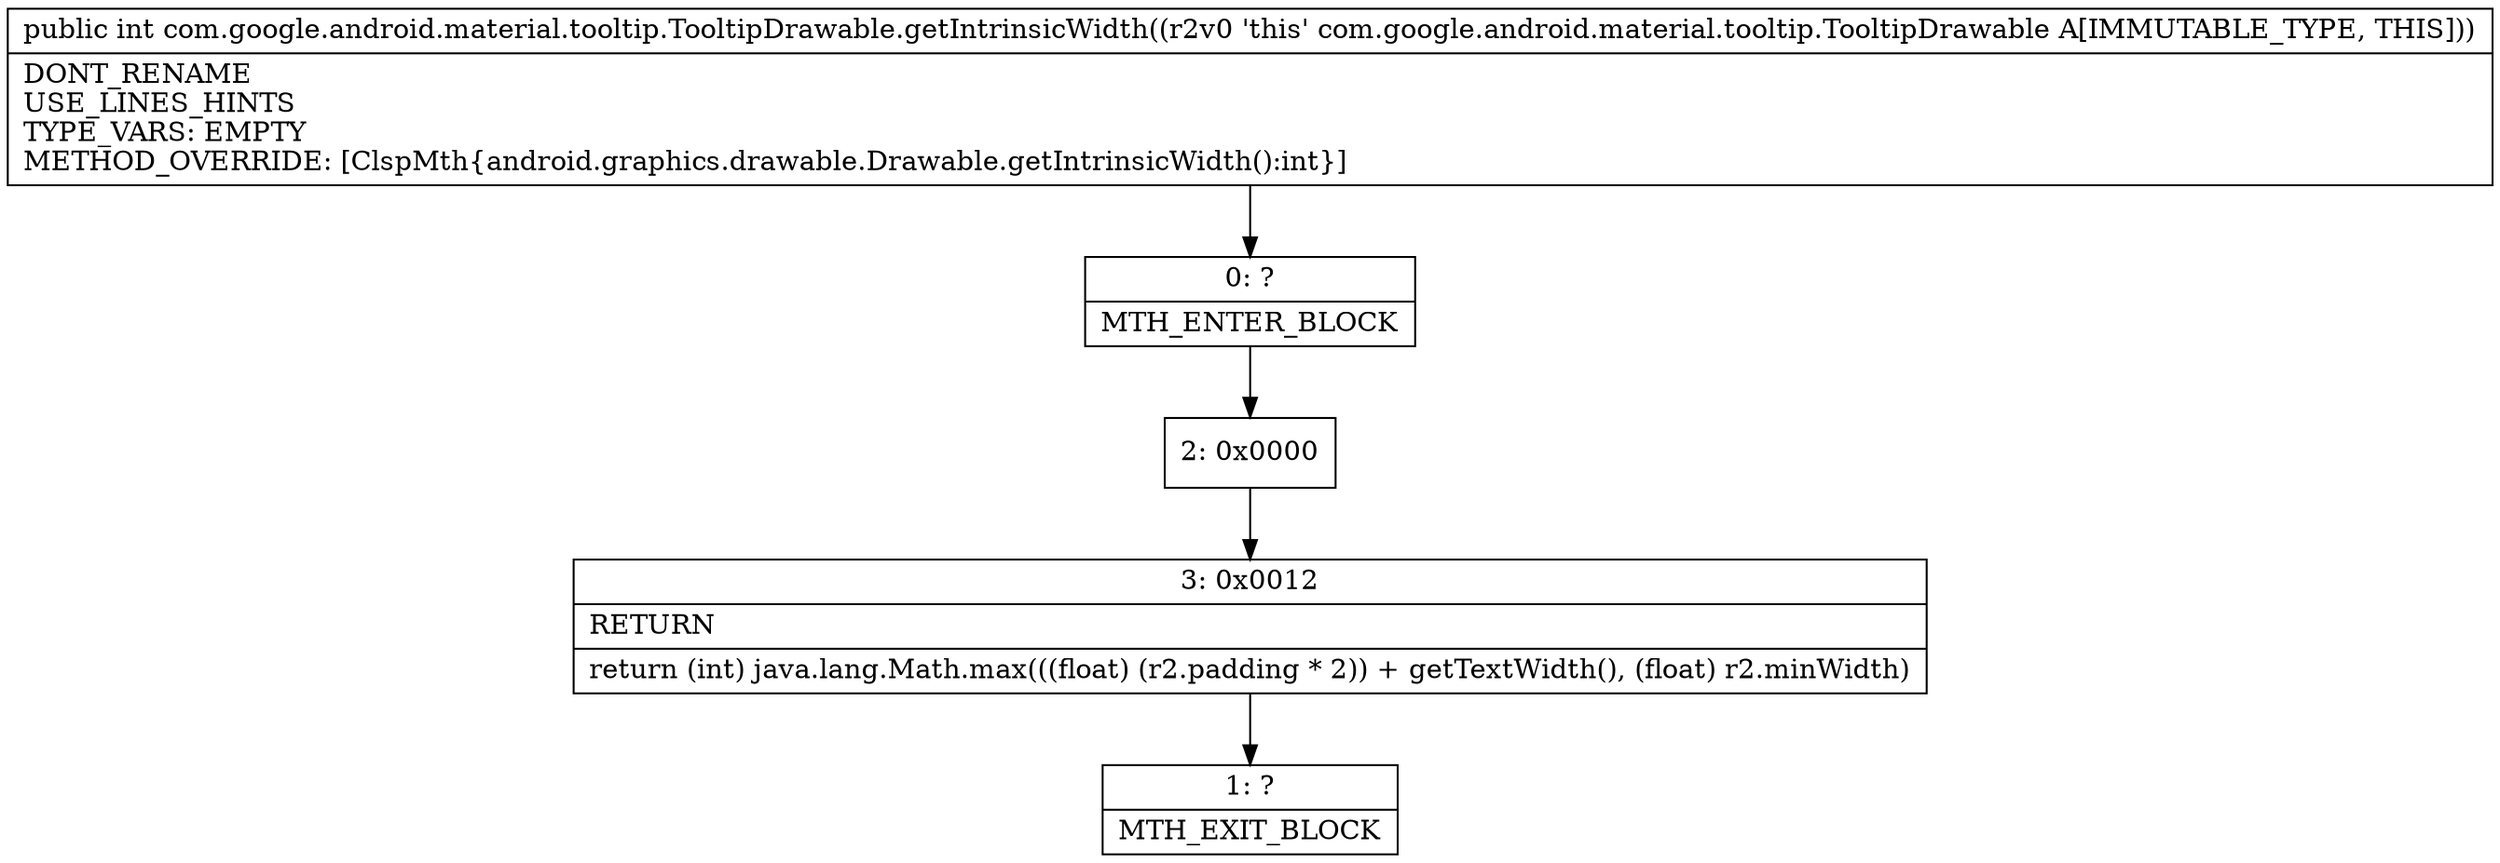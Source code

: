 digraph "CFG forcom.google.android.material.tooltip.TooltipDrawable.getIntrinsicWidth()I" {
Node_0 [shape=record,label="{0\:\ ?|MTH_ENTER_BLOCK\l}"];
Node_2 [shape=record,label="{2\:\ 0x0000}"];
Node_3 [shape=record,label="{3\:\ 0x0012|RETURN\l|return (int) java.lang.Math.max(((float) (r2.padding * 2)) + getTextWidth(), (float) r2.minWidth)\l}"];
Node_1 [shape=record,label="{1\:\ ?|MTH_EXIT_BLOCK\l}"];
MethodNode[shape=record,label="{public int com.google.android.material.tooltip.TooltipDrawable.getIntrinsicWidth((r2v0 'this' com.google.android.material.tooltip.TooltipDrawable A[IMMUTABLE_TYPE, THIS]))  | DONT_RENAME\lUSE_LINES_HINTS\lTYPE_VARS: EMPTY\lMETHOD_OVERRIDE: [ClspMth\{android.graphics.drawable.Drawable.getIntrinsicWidth():int\}]\l}"];
MethodNode -> Node_0;Node_0 -> Node_2;
Node_2 -> Node_3;
Node_3 -> Node_1;
}

